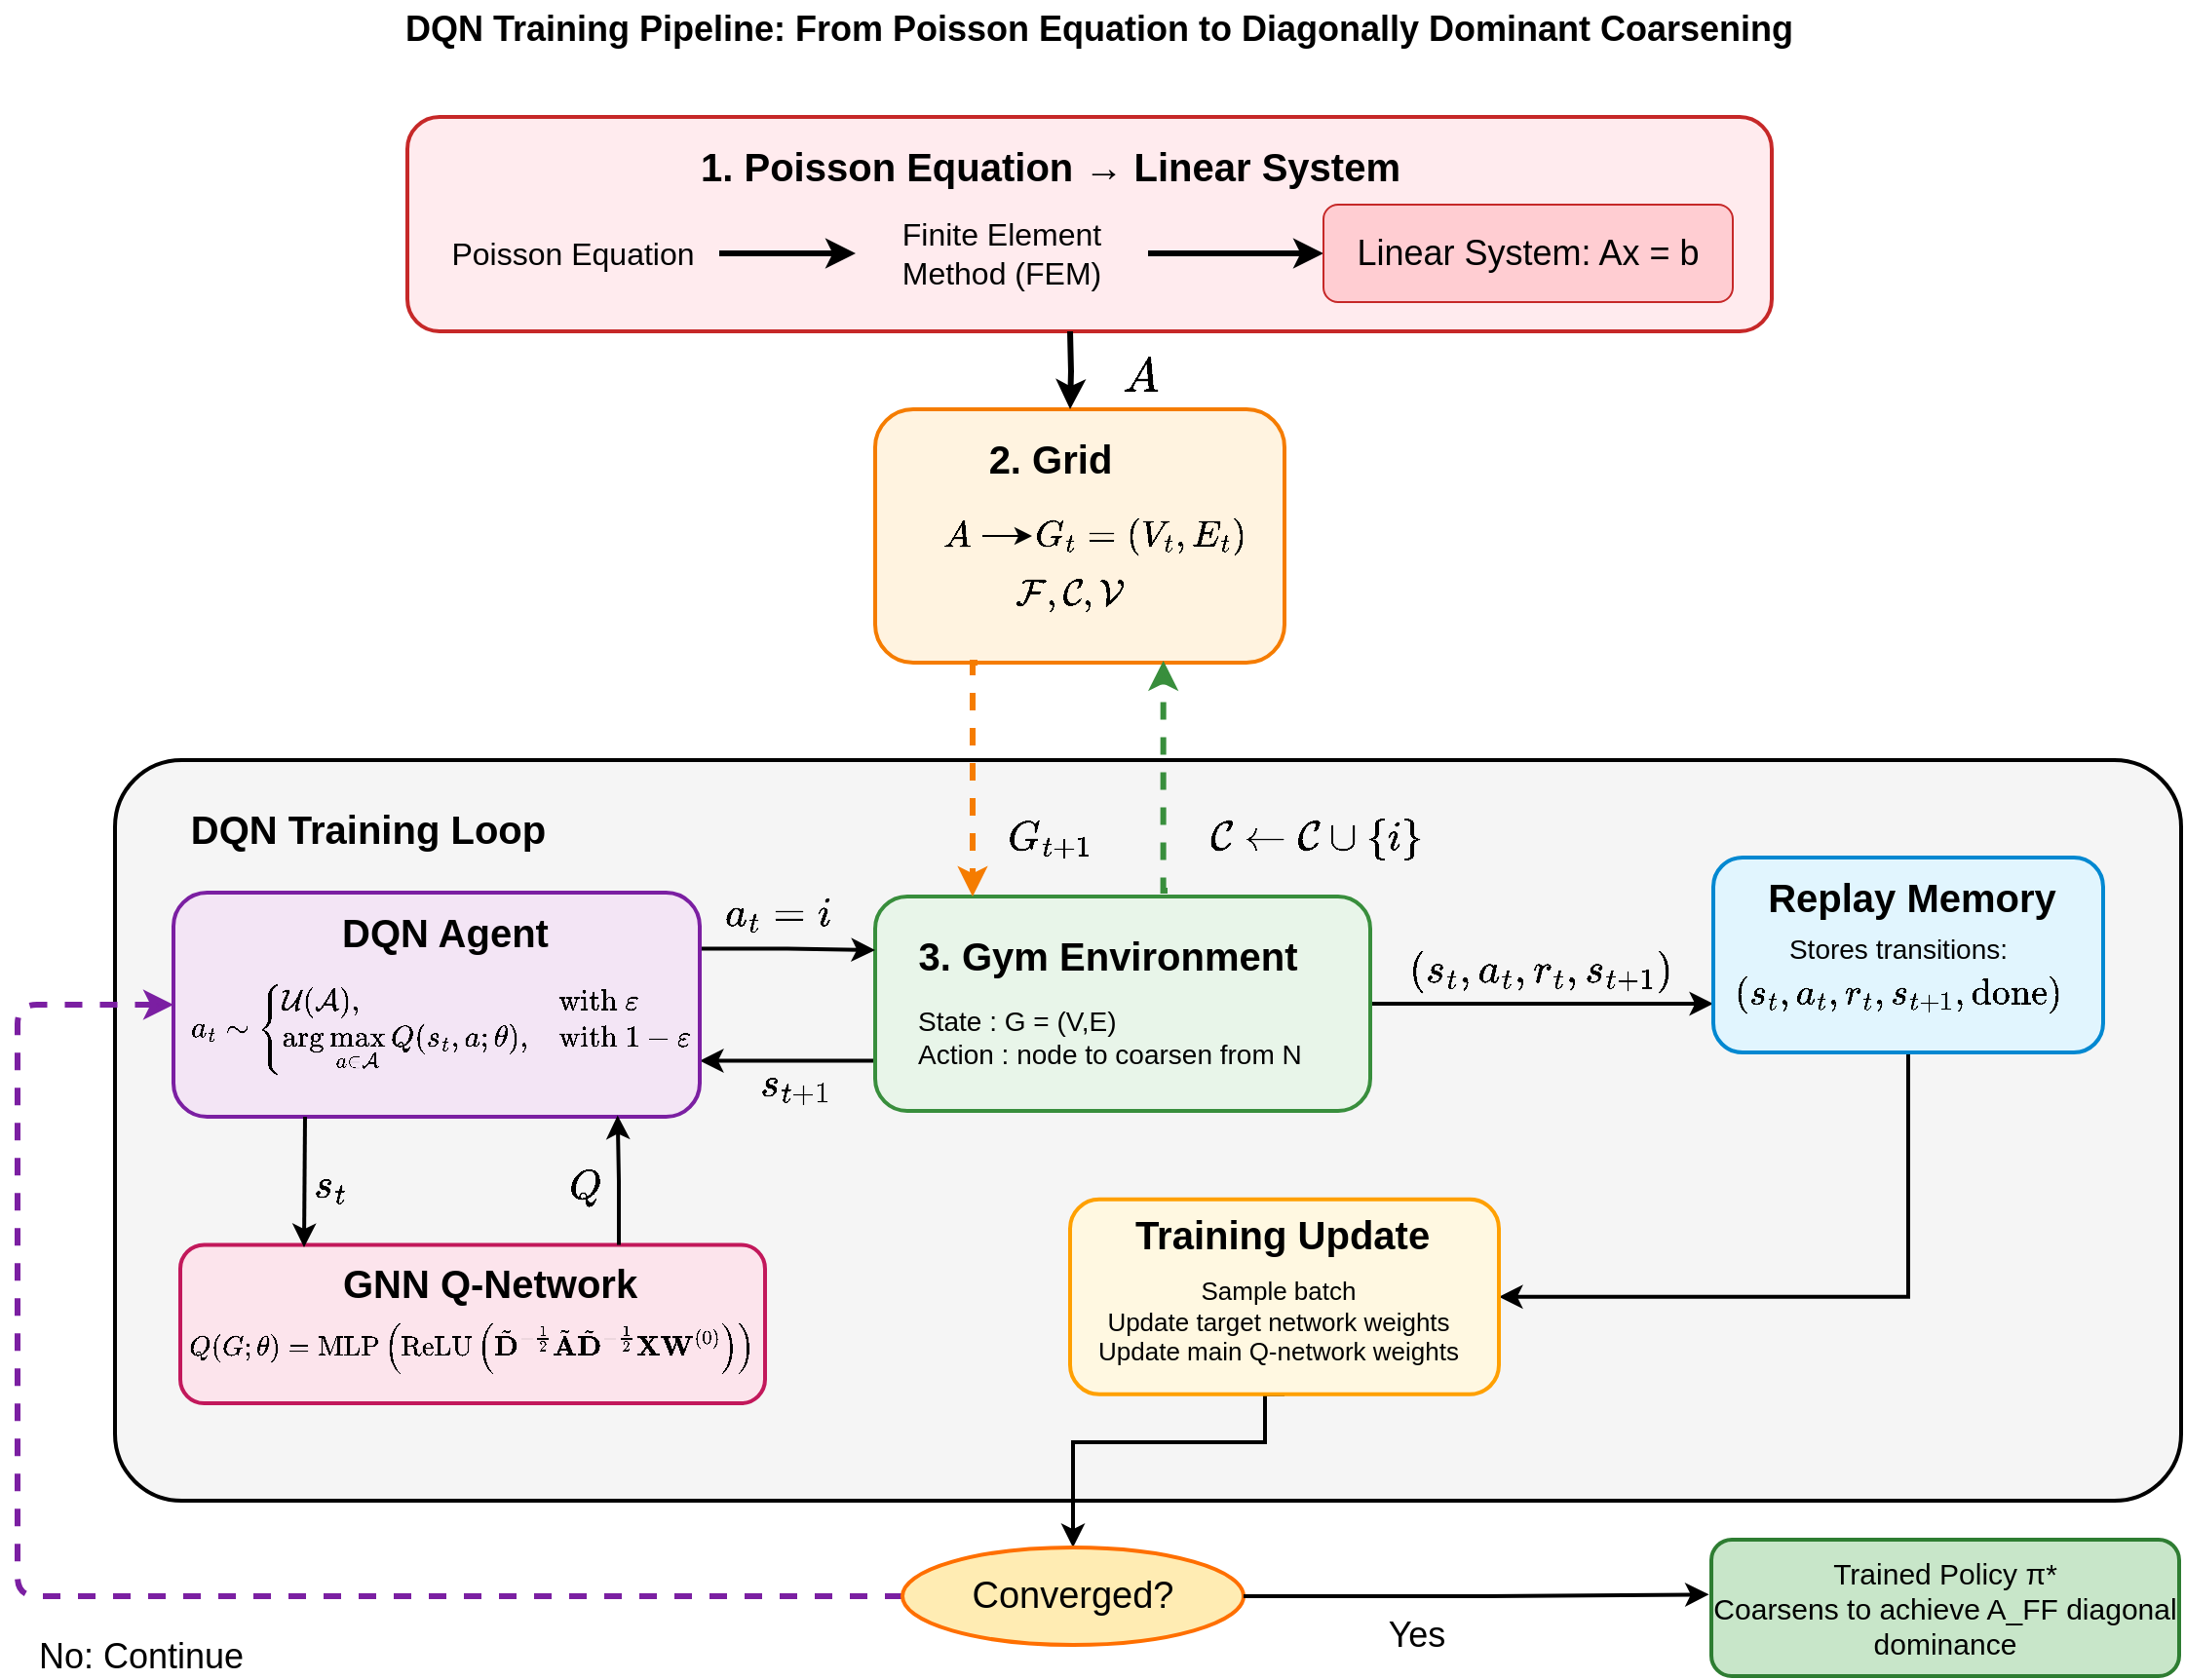 <mxfile version="28.0.6">
  <diagram name="DQN Training Pipeline" id="cIPJ17noC-63OSlOP32A">
    <mxGraphModel dx="2844" dy="1134" grid="1" gridSize="10" guides="1" tooltips="1" connect="1" arrows="1" fold="1" page="1" pageScale="1" pageWidth="850" pageHeight="1100" math="1" shadow="0">
      <root>
        <mxCell id="0" />
        <mxCell id="1" parent="0" />
        <mxCell id="a1y6z1xsHB1Ryk2dD1gB-1" value="DQN Training Pipeline: From Poisson Equation to Diagonally Dominant Coarsening" style="text;html=1;strokeColor=none;fillColor=none;align=center;verticalAlign=middle;whiteSpace=wrap;rounded=0;fontSize=18;fontStyle=1" parent="1" vertex="1">
          <mxGeometry x="130" y="10" width="770" height="30" as="geometry" />
        </mxCell>
        <mxCell id="a1y6z1xsHB1Ryk2dD1gB-2" value="" style="rounded=1;whiteSpace=wrap;html=1;fillColor=#ffebee;strokeColor=#c62828;strokeWidth=2;" parent="1" vertex="1">
          <mxGeometry x="160" y="70" width="700" height="110" as="geometry" />
        </mxCell>
        <mxCell id="a1y6z1xsHB1Ryk2dD1gB-3" value="1. Poisson Equation → Linear System" style="text;html=1;strokeColor=none;fillColor=none;align=center;verticalAlign=middle;whiteSpace=wrap;rounded=0;fontSize=20;fontStyle=1" parent="1" vertex="1">
          <mxGeometry x="290" y="80" width="400" height="30" as="geometry" />
        </mxCell>
        <mxCell id="a1y6z1xsHB1Ryk2dD1gB-4" value="Poisson Equation" style="text;html=1;strokeColor=none;fillColor=none;align=center;verticalAlign=middle;whiteSpace=wrap;rounded=0;fontSize=16;" parent="1" vertex="1">
          <mxGeometry x="170" y="110" width="150" height="60" as="geometry" />
        </mxCell>
        <mxCell id="KDZemfigxlycDHmn7WBv-3" value="" style="edgeStyle=orthogonalEdgeStyle;rounded=0;orthogonalLoop=1;jettySize=auto;html=1;strokeWidth=3;" parent="1" source="a1y6z1xsHB1Ryk2dD1gB-5" target="a1y6z1xsHB1Ryk2dD1gB-7" edge="1">
          <mxGeometry relative="1" as="geometry" />
        </mxCell>
        <mxCell id="a1y6z1xsHB1Ryk2dD1gB-5" value="Finite Element&lt;br&gt;Method (FEM)" style="text;html=1;strokeColor=none;fillColor=none;align=center;verticalAlign=middle;whiteSpace=wrap;rounded=0;fontSize=16;" parent="1" vertex="1">
          <mxGeometry x="390" y="120" width="150" height="40" as="geometry" />
        </mxCell>
        <mxCell id="a1y6z1xsHB1Ryk2dD1gB-6" style="edgeStyle=orthogonalEdgeStyle;rounded=0;orthogonalLoop=1;jettySize=auto;html=1;strokeWidth=3;endArrow=classic;endFill=1;" parent="1" edge="1">
          <mxGeometry relative="1" as="geometry">
            <mxPoint x="320" y="140" as="sourcePoint" />
            <mxPoint x="390" y="140" as="targetPoint" />
          </mxGeometry>
        </mxCell>
        <mxCell id="a1y6z1xsHB1Ryk2dD1gB-7" value="Linear System: Ax = b" style="rounded=1;whiteSpace=wrap;html=1;fillColor=#ffcdd2;strokeColor=#c62828;fontSize=18;" parent="1" vertex="1">
          <mxGeometry x="630" y="115" width="210" height="50" as="geometry" />
        </mxCell>
        <mxCell id="a1y6z1xsHB1Ryk2dD1gB-8" value="" style="rounded=1;whiteSpace=wrap;html=1;fillColor=#fff3e0;strokeColor=#f57c00;strokeWidth=2;" parent="1" vertex="1">
          <mxGeometry x="400" y="220" width="210" height="130" as="geometry" />
        </mxCell>
        <mxCell id="a1y6z1xsHB1Ryk2dD1gB-9" value="2. Grid" style="text;html=1;strokeColor=none;fillColor=none;align=center;verticalAlign=middle;whiteSpace=wrap;rounded=0;fontSize=20;fontStyle=1" parent="1" vertex="1">
          <mxGeometry x="415" y="230" width="150" height="30" as="geometry" />
        </mxCell>
        <mxCell id="a1y6z1xsHB1Ryk2dD1gB-11" style="edgeStyle=orthogonalEdgeStyle;rounded=0;orthogonalLoop=1;jettySize=auto;html=1;strokeWidth=3;endArrow=classic;endFill=1;" parent="1" edge="1">
          <mxGeometry relative="1" as="geometry">
            <mxPoint x="500" y="180" as="sourcePoint" />
            <mxPoint x="500" y="220" as="targetPoint" />
          </mxGeometry>
        </mxCell>
        <mxCell id="a1y6z1xsHB1Ryk2dD1gB-12" value="$$A$$" style="text;html=1;strokeColor=none;fillColor=none;align=center;verticalAlign=middle;whiteSpace=wrap;rounded=0;fontSize=21;" parent="1" vertex="1">
          <mxGeometry x="511" y="193" width="50" height="20" as="geometry" />
        </mxCell>
        <mxCell id="a1y6z1xsHB1Ryk2dD1gB-13" value="" style="rounded=1;whiteSpace=wrap;html=1;fillColor=#f5f5f5;strokeColor=default;strokeWidth=2;arcSize=9;fontColor=#333333;fillStyle=auto;" parent="1" vertex="1">
          <mxGeometry x="10" y="400" width="1060" height="380" as="geometry" />
        </mxCell>
        <mxCell id="a1y6z1xsHB1Ryk2dD1gB-14" value="DQN Training Loop" style="text;html=1;align=center;verticalAlign=middle;whiteSpace=wrap;rounded=0;fontSize=20;fontStyle=1" parent="1" vertex="1">
          <mxGeometry x="30" y="420" width="220" height="30" as="geometry" />
        </mxCell>
        <mxCell id="KDZemfigxlycDHmn7WBv-19" style="edgeStyle=orthogonalEdgeStyle;rounded=0;orthogonalLoop=1;jettySize=auto;html=1;exitX=1;exitY=0.5;exitDx=0;exitDy=0;entryX=0;entryY=0.75;entryDx=0;entryDy=0;curved=0;strokeWidth=2;fillColor=#60a917;strokeColor=#000000;fontColor=default;" parent="1" source="a1y6z1xsHB1Ryk2dD1gB-15" target="a1y6z1xsHB1Ryk2dD1gB-24" edge="1">
          <mxGeometry relative="1" as="geometry" />
        </mxCell>
        <mxCell id="0WD2NH_bVvcCapfqEFzb-4" style="edgeStyle=orthogonalEdgeStyle;rounded=0;orthogonalLoop=1;jettySize=auto;html=1;exitX=0;exitY=0.75;exitDx=0;exitDy=0;entryX=1;entryY=0.75;entryDx=0;entryDy=0;strokeWidth=2;" parent="1" source="a1y6z1xsHB1Ryk2dD1gB-15" target="a1y6z1xsHB1Ryk2dD1gB-18" edge="1">
          <mxGeometry relative="1" as="geometry">
            <Array as="points">
              <mxPoint x="400" y="554" />
            </Array>
          </mxGeometry>
        </mxCell>
        <mxCell id="a1y6z1xsHB1Ryk2dD1gB-15" value="" style="rounded=1;whiteSpace=wrap;html=1;fillColor=#e8f5e9;strokeColor=#388e3c;strokeWidth=2;" parent="1" vertex="1">
          <mxGeometry x="400" y="470" width="254" height="110" as="geometry" />
        </mxCell>
        <mxCell id="a1y6z1xsHB1Ryk2dD1gB-16" value="3. Gym Environment" style="text;html=1;strokeColor=none;fillColor=none;align=center;verticalAlign=middle;whiteSpace=wrap;rounded=0;fontSize=20;fontStyle=1" parent="1" vertex="1">
          <mxGeometry x="406.5" y="485" width="225" height="30" as="geometry" />
        </mxCell>
        <mxCell id="0WD2NH_bVvcCapfqEFzb-2" style="edgeStyle=orthogonalEdgeStyle;rounded=0;orthogonalLoop=1;jettySize=auto;html=1;exitX=1;exitY=0.25;exitDx=0;exitDy=0;entryX=0;entryY=0.25;entryDx=0;entryDy=0;strokeWidth=2;" parent="1" source="a1y6z1xsHB1Ryk2dD1gB-18" target="a1y6z1xsHB1Ryk2dD1gB-15" edge="1">
          <mxGeometry relative="1" as="geometry" />
        </mxCell>
        <mxCell id="a1y6z1xsHB1Ryk2dD1gB-18" value="" style="rounded=1;whiteSpace=wrap;html=1;fillColor=#f3e5f5;strokeColor=#7b1fa2;strokeWidth=2;" parent="1" vertex="1">
          <mxGeometry x="40" y="468" width="270" height="115" as="geometry" />
        </mxCell>
        <mxCell id="a1y6z1xsHB1Ryk2dD1gB-19" value="DQN Agent" style="text;html=1;strokeColor=none;fillColor=none;align=center;verticalAlign=middle;whiteSpace=wrap;rounded=0;fontSize=20;fontStyle=1" parent="1" vertex="1">
          <mxGeometry x="119" y="478" width="121" height="20" as="geometry" />
        </mxCell>
        <mxCell id="a1y6z1xsHB1Ryk2dD1gB-20" value="$$a_t \sim&lt;br&gt;\begin{cases}&lt;br&gt;\mathcal{U}(\mathcal{A}), &amp;amp; \text{with } \varepsilon \\&lt;br&gt;\arg\max\limits_{a \in \mathcal{A}} Q(s_t, a; \theta), &amp;amp; \text{with } 1 - \varepsilon&lt;br&gt;\end{cases}$$" style="text;html=1;strokeColor=none;fillColor=none;align=center;verticalAlign=middle;whiteSpace=wrap;rounded=0;fontSize=13;" parent="1" vertex="1">
          <mxGeometry x="55" y="503" width="245" height="70" as="geometry" />
        </mxCell>
        <mxCell id="a1y6z1xsHB1Ryk2dD1gB-21" value="" style="rounded=1;whiteSpace=wrap;html=1;fillColor=#fce4ec;strokeColor=#c2185b;strokeWidth=2;" parent="1" vertex="1">
          <mxGeometry x="43.5" y="648.75" width="300" height="81.25" as="geometry" />
        </mxCell>
        <mxCell id="a1y6z1xsHB1Ryk2dD1gB-22" value="GNN Q-Network" style="text;html=1;strokeColor=none;fillColor=none;align=center;verticalAlign=middle;whiteSpace=wrap;rounded=0;fontSize=20;fontStyle=1" parent="1" vertex="1">
          <mxGeometry x="120" y="658" width="165" height="20" as="geometry" />
        </mxCell>
        <mxCell id="0WD2NH_bVvcCapfqEFzb-11" style="edgeStyle=orthogonalEdgeStyle;rounded=0;orthogonalLoop=1;jettySize=auto;html=1;exitX=0.5;exitY=1;exitDx=0;exitDy=0;entryX=1;entryY=0.5;entryDx=0;entryDy=0;strokeWidth=2;" parent="1" source="a1y6z1xsHB1Ryk2dD1gB-24" target="a1y6z1xsHB1Ryk2dD1gB-27" edge="1">
          <mxGeometry relative="1" as="geometry" />
        </mxCell>
        <mxCell id="a1y6z1xsHB1Ryk2dD1gB-24" value="" style="rounded=1;whiteSpace=wrap;html=1;fillColor=#e1f5fe;strokeColor=#0288d1;strokeWidth=2;" parent="1" vertex="1">
          <mxGeometry x="830" y="450" width="200" height="100" as="geometry" />
        </mxCell>
        <mxCell id="a1y6z1xsHB1Ryk2dD1gB-25" value="Replay Memory" style="text;html=1;strokeColor=none;fillColor=none;align=center;verticalAlign=middle;whiteSpace=wrap;rounded=0;fontSize=20;fontStyle=1" parent="1" vertex="1">
          <mxGeometry x="852" y="460" width="160" height="20" as="geometry" />
        </mxCell>
        <mxCell id="a1y6z1xsHB1Ryk2dD1gB-26" value="Stores transitions:" style="text;html=1;strokeColor=none;fillColor=none;align=center;verticalAlign=middle;whiteSpace=wrap;rounded=0;fontSize=14;" parent="1" vertex="1">
          <mxGeometry x="850" y="483" width="150" height="27" as="geometry" />
        </mxCell>
        <mxCell id="0WD2NH_bVvcCapfqEFzb-12" style="edgeStyle=orthogonalEdgeStyle;rounded=0;orthogonalLoop=1;jettySize=auto;html=1;exitX=0.5;exitY=1;exitDx=0;exitDy=0;entryX=0.5;entryY=0;entryDx=0;entryDy=0;strokeWidth=2;" parent="1" source="a1y6z1xsHB1Ryk2dD1gB-27" target="a1y6z1xsHB1Ryk2dD1gB-36" edge="1">
          <mxGeometry relative="1" as="geometry">
            <Array as="points">
              <mxPoint x="600" y="725" />
              <mxPoint x="600" y="750" />
              <mxPoint x="502" y="750" />
            </Array>
          </mxGeometry>
        </mxCell>
        <mxCell id="a1y6z1xsHB1Ryk2dD1gB-27" value="" style="rounded=1;whiteSpace=wrap;html=1;fillColor=#fff8e1;strokeColor=#ffa000;strokeWidth=2;" parent="1" vertex="1">
          <mxGeometry x="500" y="625.38" width="220" height="100" as="geometry" />
        </mxCell>
        <mxCell id="a1y6z1xsHB1Ryk2dD1gB-28" value="Training Update" style="text;html=1;strokeColor=none;fillColor=none;align=center;verticalAlign=middle;whiteSpace=wrap;rounded=0;fontSize=20;fontStyle=1" parent="1" vertex="1">
          <mxGeometry x="529" y="633.38" width="160" height="20" as="geometry" />
        </mxCell>
        <mxCell id="a1y6z1xsHB1Ryk2dD1gB-29" value="&lt;div&gt;Sample batch&lt;/div&gt;&lt;div&gt;Update target network weights&lt;/div&gt;&lt;div&gt;Update main Q-network weights&lt;br&gt;&lt;/div&gt;" style="text;html=1;strokeColor=none;fillColor=none;align=center;verticalAlign=middle;whiteSpace=wrap;rounded=0;fontSize=13;" parent="1" vertex="1">
          <mxGeometry x="512" y="660.38" width="190" height="55" as="geometry" />
        </mxCell>
        <mxCell id="a1y6z1xsHB1Ryk2dD1gB-37" value="Trained Policy π*&lt;br&gt;Coarsens to achieve A_FF diagonal dominance" style="rounded=1;whiteSpace=wrap;html=1;fillColor=#c8e6c9;strokeColor=#2e7d32;strokeWidth=2;fontSize=15;" parent="1" vertex="1">
          <mxGeometry x="829" y="800" width="240" height="70" as="geometry" />
        </mxCell>
        <mxCell id="a1y6z1xsHB1Ryk2dD1gB-46" value="$$a_t = i$$" style="text;html=1;strokeColor=none;fillColor=none;align=center;verticalAlign=middle;whiteSpace=wrap;rounded=0;fontSize=18;fontStyle=1" parent="1" vertex="1">
          <mxGeometry x="320" y="470" width="60" height="20" as="geometry" />
        </mxCell>
        <mxCell id="a1y6z1xsHB1Ryk2dD1gB-47" style="edgeStyle=orthogonalEdgeStyle;rounded=0;orthogonalLoop=1;jettySize=auto;html=1;strokeWidth=3;endArrow=classic;endFill=1;strokeColor=#388E3C;curved=0;fillColor=#60a917;entryX=0.704;entryY=1.015;entryDx=0;entryDy=0;entryPerimeter=0;dashed=1;" parent="1" edge="1">
          <mxGeometry relative="1" as="geometry">
            <mxPoint x="550" y="467" as="sourcePoint" />
            <mxPoint x="547.84" y="348.95" as="targetPoint" />
            <Array as="points">
              <mxPoint x="548" y="467" />
            </Array>
          </mxGeometry>
        </mxCell>
        <mxCell id="a1y6z1xsHB1Ryk2dD1gB-48" value="$$\mathcal{C} \leftarrow \mathcal{C} \cup \{i\}&lt;br&gt;&amp;nbsp;$$" style="text;html=1;strokeColor=none;fillColor=none;align=center;verticalAlign=middle;whiteSpace=wrap;rounded=0;fontSize=18;fontStyle=1" parent="1" vertex="1">
          <mxGeometry x="574" y="425" width="105" height="30" as="geometry" />
        </mxCell>
        <mxCell id="a1y6z1xsHB1Ryk2dD1gB-49" style="edgeStyle=orthogonalEdgeStyle;rounded=0;orthogonalLoop=1;jettySize=auto;html=1;strokeWidth=3;endArrow=classic;endFill=1;strokeColor=#f57c00;exitX=0.25;exitY=1;exitDx=0;exitDy=0;curved=0;dashed=1;" parent="1" source="a1y6z1xsHB1Ryk2dD1gB-8" edge="1">
          <mxGeometry relative="1" as="geometry">
            <mxPoint x="450" y="360" as="sourcePoint" />
            <mxPoint x="450" y="470" as="targetPoint" />
            <Array as="points">
              <mxPoint x="450" y="350" />
              <mxPoint x="450" y="470" />
            </Array>
          </mxGeometry>
        </mxCell>
        <mxCell id="a1y6z1xsHB1Ryk2dD1gB-50" value="$$G_{t+1}$$" style="text;html=1;strokeColor=none;fillColor=none;align=center;verticalAlign=middle;whiteSpace=wrap;rounded=0;fontSize=18;fontStyle=1" parent="1" vertex="1">
          <mxGeometry x="460.5" y="420" width="56.5" height="40" as="geometry" />
        </mxCell>
        <mxCell id="a1y6z1xsHB1Ryk2dD1gB-52" value="$$(s_t,a_t,r_t,s_{t+1})$$" style="text;html=1;strokeColor=none;fillColor=none;align=center;verticalAlign=middle;whiteSpace=wrap;rounded=0;fontSize=18;" parent="1" vertex="1">
          <mxGeometry x="689" y="498" width="105" height="20" as="geometry" />
        </mxCell>
        <mxCell id="a1y6z1xsHB1Ryk2dD1gB-59" value="No: Continue" style="text;html=1;strokeColor=none;fillColor=none;align=left;verticalAlign=middle;whiteSpace=wrap;rounded=0;fontSize=18;" parent="1" vertex="1">
          <mxGeometry x="-31" y="850" width="120" height="20" as="geometry" />
        </mxCell>
        <mxCell id="a1y6z1xsHB1Ryk2dD1gB-61" value="Yes" style="text;html=1;strokeColor=none;fillColor=none;align=center;verticalAlign=middle;whiteSpace=wrap;rounded=0;fontSize=18;" parent="1" vertex="1">
          <mxGeometry x="663" y="839" width="30" height="20" as="geometry" />
        </mxCell>
        <mxCell id="0WD2NH_bVvcCapfqEFzb-9" style="edgeStyle=orthogonalEdgeStyle;rounded=1;orthogonalLoop=1;jettySize=auto;html=1;exitX=0;exitY=0.5;exitDx=0;exitDy=0;entryX=0;entryY=0.5;entryDx=0;entryDy=0;curved=0;strokeColor=#7B1FA2;strokeWidth=3;dashed=1;" parent="1" source="a1y6z1xsHB1Ryk2dD1gB-36" target="a1y6z1xsHB1Ryk2dD1gB-18" edge="1">
          <mxGeometry relative="1" as="geometry">
            <Array as="points">
              <mxPoint x="-40" y="829" />
              <mxPoint x="-40" y="526" />
            </Array>
          </mxGeometry>
        </mxCell>
        <mxCell id="a1y6z1xsHB1Ryk2dD1gB-36" value="Converged?" style="ellipse;whiteSpace=wrap;html=1;fillColor=#ffecb3;strokeColor=#ff6f00;strokeWidth=2;fontSize=19;" parent="1" vertex="1">
          <mxGeometry x="414" y="804" width="175" height="50" as="geometry" />
        </mxCell>
        <mxCell id="KDZemfigxlycDHmn7WBv-7" value="&lt;div&gt;State : G = (V,E)&lt;/div&gt;&lt;div&gt;Action : node to coarsen from N &lt;br&gt;&lt;/div&gt;" style="text;html=1;strokeColor=none;fillColor=none;align=left;verticalAlign=middle;whiteSpace=wrap;rounded=0;fontSize=14;" parent="1" vertex="1">
          <mxGeometry x="420" y="520" width="227.5" height="43" as="geometry" />
        </mxCell>
        <mxCell id="KDZemfigxlycDHmn7WBv-15" style="edgeStyle=orthogonalEdgeStyle;rounded=0;orthogonalLoop=1;jettySize=auto;html=1;exitX=1;exitY=0.5;exitDx=0;exitDy=0;entryX=0;entryY=0.5;entryDx=0;entryDy=0;fontSize=16;" parent="1" source="KDZemfigxlycDHmn7WBv-13" target="KDZemfigxlycDHmn7WBv-14" edge="1">
          <mxGeometry relative="1" as="geometry" />
        </mxCell>
        <mxCell id="KDZemfigxlycDHmn7WBv-13" value="$$A$$" style="text;html=1;align=center;verticalAlign=middle;whiteSpace=wrap;rounded=0;fontSize=16;" parent="1" vertex="1">
          <mxGeometry x="430" y="270" width="25" height="30" as="geometry" />
        </mxCell>
        <mxCell id="KDZemfigxlycDHmn7WBv-14" value="$$G_t=(V_t,E_t)$$" style="text;html=1;align=center;verticalAlign=middle;whiteSpace=wrap;rounded=0;fontSize=16;" parent="1" vertex="1">
          <mxGeometry x="480.5" y="270" width="110" height="30" as="geometry" />
        </mxCell>
        <mxCell id="KDZemfigxlycDHmn7WBv-16" value="$$\mathcal{F},\mathcal{C},\mathcal{V}$$" style="text;html=1;align=center;verticalAlign=middle;whiteSpace=wrap;rounded=0;fontSize=16;" parent="1" vertex="1">
          <mxGeometry x="470" y="300" width="60" height="30" as="geometry" />
        </mxCell>
        <mxCell id="KDZemfigxlycDHmn7WBv-18" value="$$(s_t,a_t,r_t,s_{t+1},\text{done})$$" style="text;html=1;strokeColor=none;fillColor=none;align=center;verticalAlign=middle;whiteSpace=wrap;rounded=0;fontSize=16;" parent="1" vertex="1">
          <mxGeometry x="872.5" y="510" width="105" height="20" as="geometry" />
        </mxCell>
        <mxCell id="KDZemfigxlycDHmn7WBv-24" value="$$&lt;br&gt;Q(G; \theta) = \mathrm{MLP}\left( \mathrm{ReLU} \left( \tilde{\mathbf{D}}^{-\frac{1}{2}} \tilde{\mathbf{A}} \tilde{\mathbf{D}}^{-\frac{1}{2}} \mathbf{X} \mathbf{W}^{(0)} \right) \right)&lt;br&gt;$$" style="text;html=1;align=center;verticalAlign=middle;whiteSpace=wrap;rounded=0;" parent="1" vertex="1">
          <mxGeometry x="46" y="682.5" width="295" height="37.5" as="geometry" />
        </mxCell>
        <mxCell id="KDZemfigxlycDHmn7WBv-26" value="$$Q$$" style="text;html=1;align=center;verticalAlign=middle;whiteSpace=wrap;rounded=0;fontSize=18;" parent="1" vertex="1">
          <mxGeometry x="222" y="604" width="60" height="30" as="geometry" />
        </mxCell>
        <mxCell id="KDZemfigxlycDHmn7WBv-28" value="$$s_t$$" style="text;html=1;align=center;verticalAlign=middle;whiteSpace=wrap;rounded=0;fontSize=18;" parent="1" vertex="1">
          <mxGeometry x="91" y="604" width="60" height="30" as="geometry" />
        </mxCell>
        <mxCell id="0WD2NH_bVvcCapfqEFzb-5" style="edgeStyle=orthogonalEdgeStyle;rounded=0;orthogonalLoop=1;jettySize=auto;html=1;exitX=0.25;exitY=1;exitDx=0;exitDy=0;strokeWidth=2;" parent="1" source="a1y6z1xsHB1Ryk2dD1gB-18" edge="1">
          <mxGeometry relative="1" as="geometry">
            <mxPoint x="107" y="650" as="targetPoint" />
          </mxGeometry>
        </mxCell>
        <mxCell id="0WD2NH_bVvcCapfqEFzb-6" style="edgeStyle=orthogonalEdgeStyle;rounded=0;orthogonalLoop=1;jettySize=auto;html=1;exitX=0.75;exitY=0;exitDx=0;exitDy=0;entryX=0.844;entryY=0.994;entryDx=0;entryDy=0;entryPerimeter=0;strokeWidth=2;" parent="1" source="a1y6z1xsHB1Ryk2dD1gB-21" target="a1y6z1xsHB1Ryk2dD1gB-18" edge="1">
          <mxGeometry relative="1" as="geometry" />
        </mxCell>
        <mxCell id="0WD2NH_bVvcCapfqEFzb-7" style="edgeStyle=orthogonalEdgeStyle;rounded=0;orthogonalLoop=1;jettySize=auto;html=1;exitX=1;exitY=0.5;exitDx=0;exitDy=0;entryX=-0.005;entryY=0.402;entryDx=0;entryDy=0;entryPerimeter=0;strokeWidth=2;" parent="1" source="a1y6z1xsHB1Ryk2dD1gB-36" target="a1y6z1xsHB1Ryk2dD1gB-37" edge="1">
          <mxGeometry relative="1" as="geometry" />
        </mxCell>
        <mxCell id="0WD2NH_bVvcCapfqEFzb-8" value="$$s_{t+1}$$" style="text;html=1;strokeColor=none;fillColor=none;align=center;verticalAlign=middle;whiteSpace=wrap;rounded=0;fontSize=18;" parent="1" vertex="1">
          <mxGeometry x="329" y="557" width="60" height="20" as="geometry" />
        </mxCell>
      </root>
    </mxGraphModel>
  </diagram>
</mxfile>
